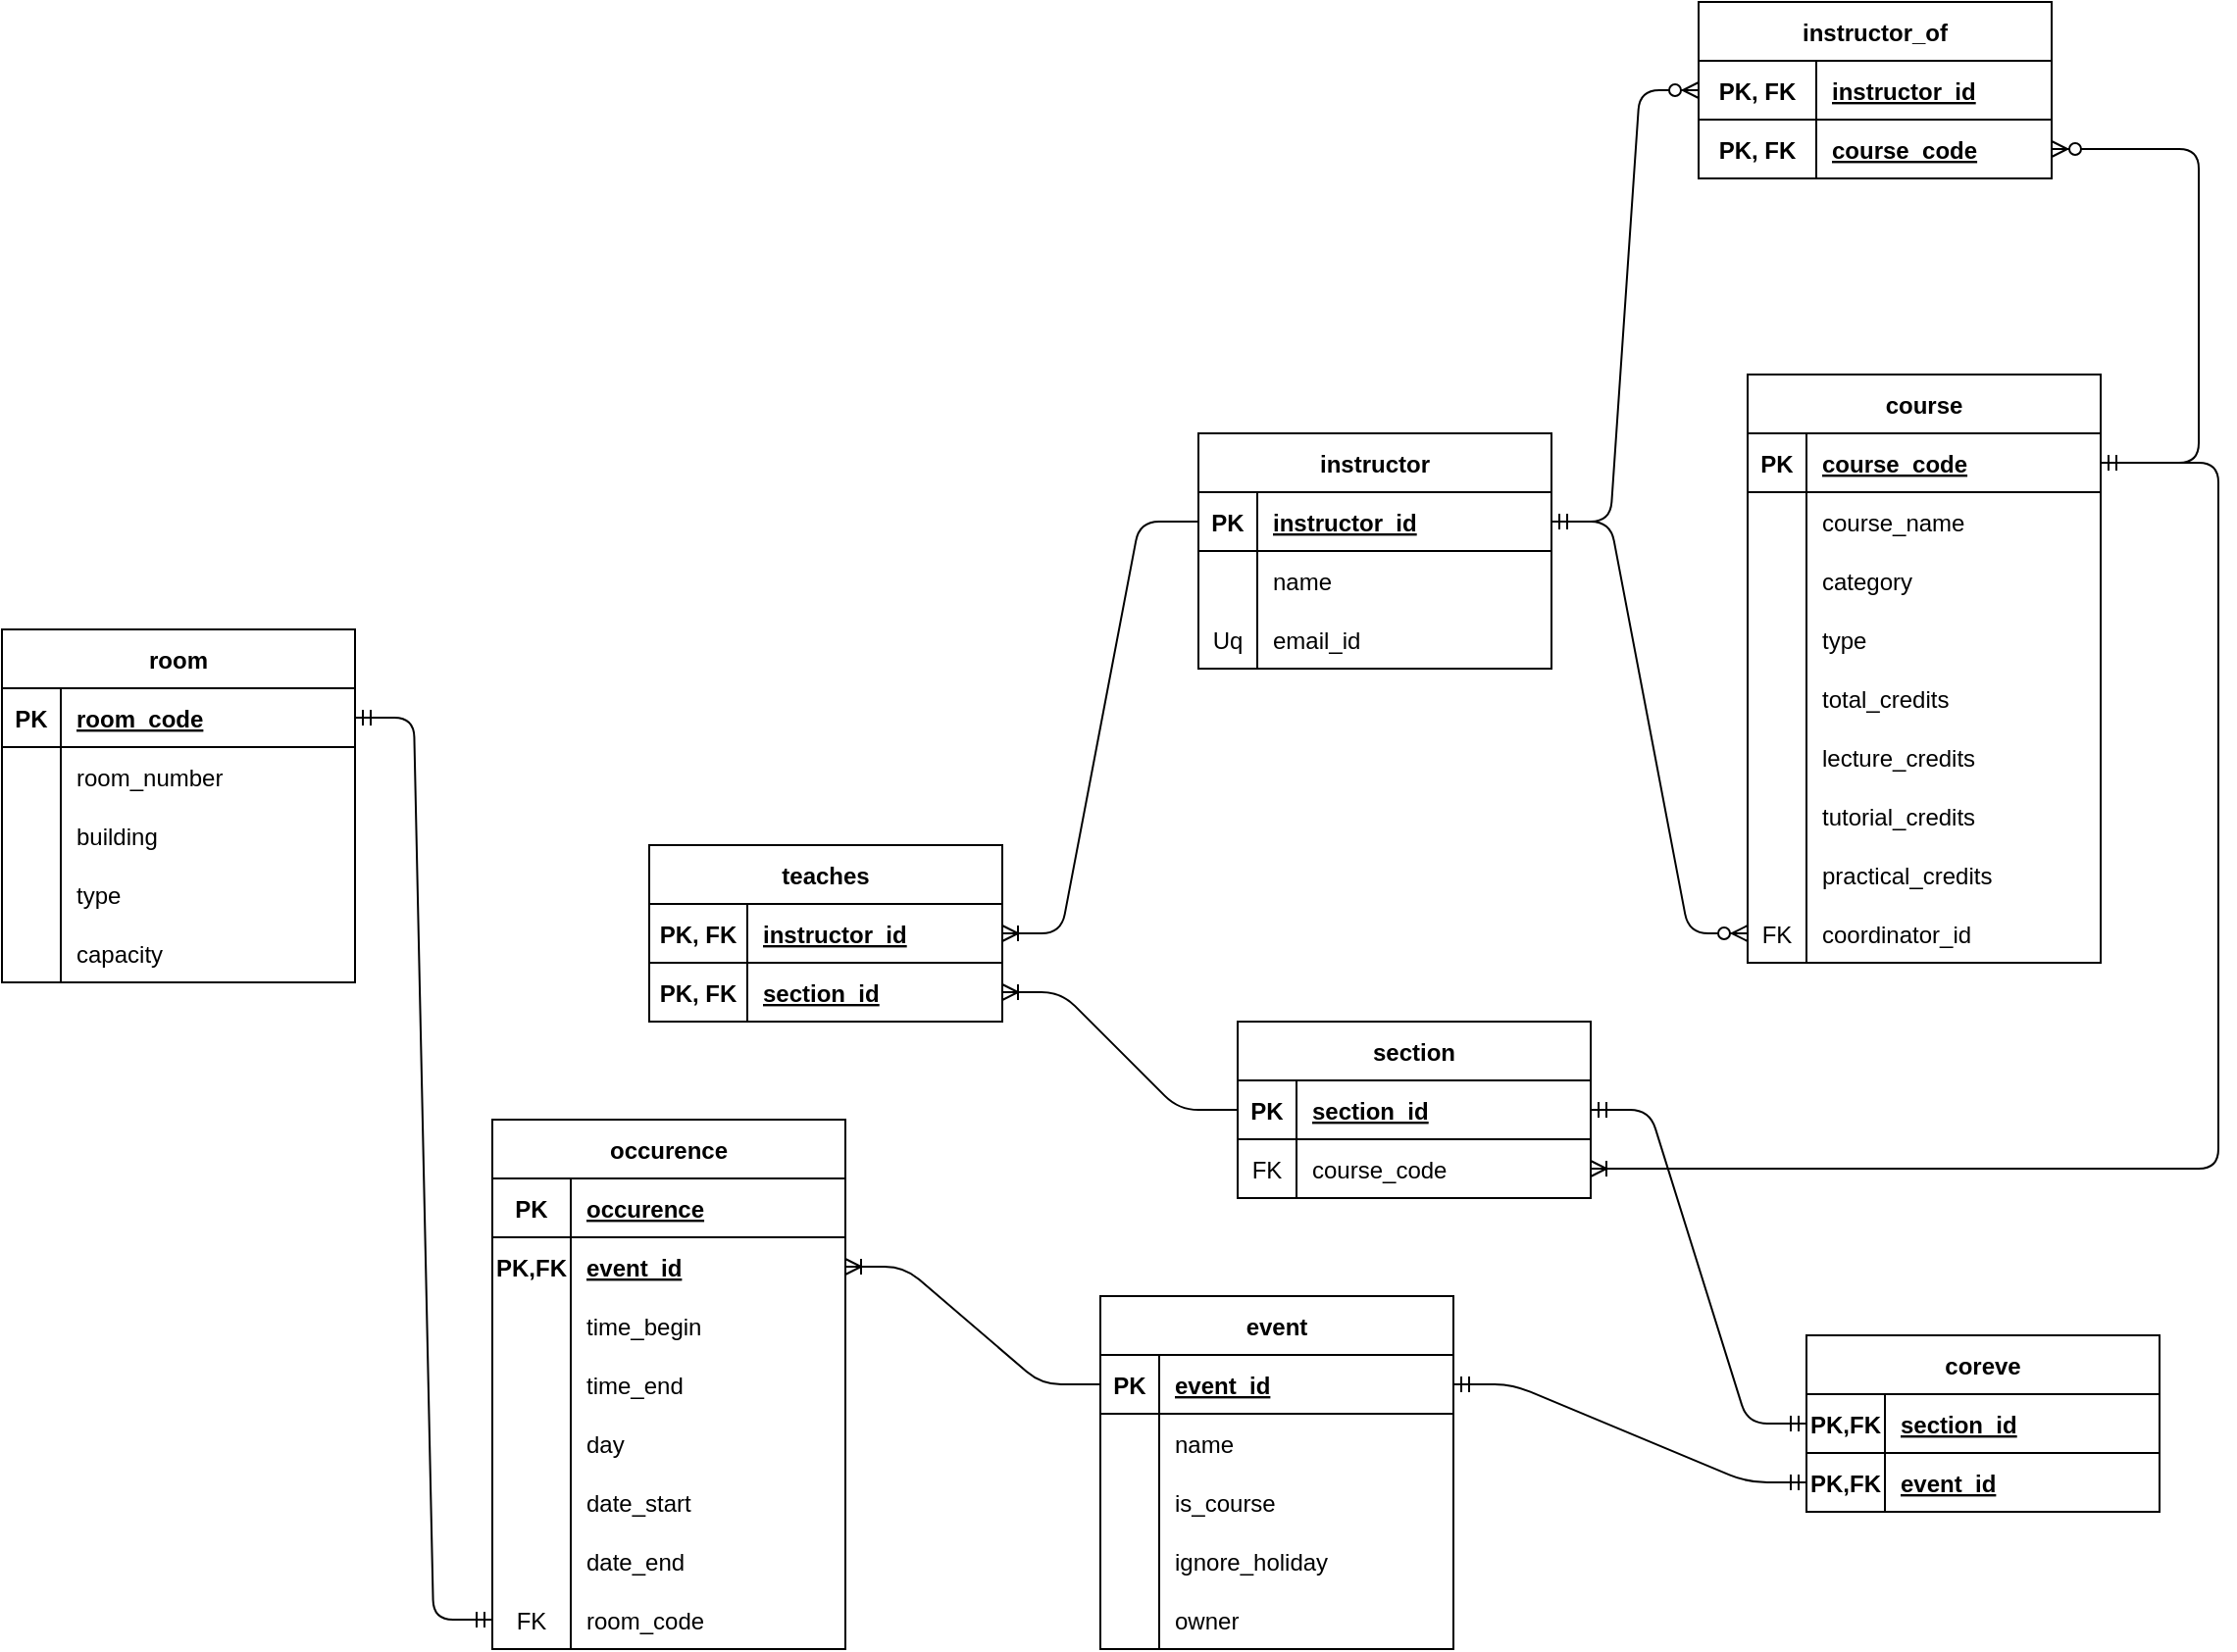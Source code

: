 <mxfile version="20.2.8" type="device"><diagram id="R2lEEEUBdFMjLlhIrx00" name="Page-1"><mxGraphModel dx="2333" dy="916" grid="1" gridSize="10" guides="1" tooltips="1" connect="1" arrows="1" fold="1" page="1" pageScale="1" pageWidth="850" pageHeight="1100" math="0" shadow="0" extFonts="Permanent Marker^https://fonts.googleapis.com/css?family=Permanent+Marker"><root><mxCell id="0"/><mxCell id="1" parent="0"/><mxCell id="2kXT-kww9R6bD1ugmdsY-1" value="instructor" style="shape=table;startSize=30;container=1;collapsible=1;childLayout=tableLayout;fixedRows=1;rowLines=0;fontStyle=1;align=center;resizeLast=1;" parent="1" vertex="1"><mxGeometry x="-10" y="320" width="180" height="120" as="geometry"><mxRectangle x="40" y="190" width="100" height="30" as="alternateBounds"/></mxGeometry></mxCell><mxCell id="2kXT-kww9R6bD1ugmdsY-2" value="" style="shape=tableRow;horizontal=0;startSize=0;swimlaneHead=0;swimlaneBody=0;fillColor=none;collapsible=0;dropTarget=0;points=[[0,0.5],[1,0.5]];portConstraint=eastwest;top=0;left=0;right=0;bottom=1;" parent="2kXT-kww9R6bD1ugmdsY-1" vertex="1"><mxGeometry y="30" width="180" height="30" as="geometry"/></mxCell><mxCell id="2kXT-kww9R6bD1ugmdsY-3" value="PK" style="shape=partialRectangle;connectable=0;fillColor=none;top=0;left=0;bottom=0;right=0;fontStyle=1;overflow=hidden;" parent="2kXT-kww9R6bD1ugmdsY-2" vertex="1"><mxGeometry width="30" height="30" as="geometry"><mxRectangle width="30" height="30" as="alternateBounds"/></mxGeometry></mxCell><mxCell id="2kXT-kww9R6bD1ugmdsY-4" value="instructor_id" style="shape=partialRectangle;connectable=0;fillColor=none;top=0;left=0;bottom=0;right=0;align=left;spacingLeft=6;fontStyle=5;overflow=hidden;" parent="2kXT-kww9R6bD1ugmdsY-2" vertex="1"><mxGeometry x="30" width="150" height="30" as="geometry"><mxRectangle width="150" height="30" as="alternateBounds"/></mxGeometry></mxCell><mxCell id="2kXT-kww9R6bD1ugmdsY-5" value="" style="shape=tableRow;horizontal=0;startSize=0;swimlaneHead=0;swimlaneBody=0;fillColor=none;collapsible=0;dropTarget=0;points=[[0,0.5],[1,0.5]];portConstraint=eastwest;top=0;left=0;right=0;bottom=0;" parent="2kXT-kww9R6bD1ugmdsY-1" vertex="1"><mxGeometry y="60" width="180" height="30" as="geometry"/></mxCell><mxCell id="2kXT-kww9R6bD1ugmdsY-6" value="" style="shape=partialRectangle;connectable=0;fillColor=none;top=0;left=0;bottom=0;right=0;editable=1;overflow=hidden;" parent="2kXT-kww9R6bD1ugmdsY-5" vertex="1"><mxGeometry width="30" height="30" as="geometry"><mxRectangle width="30" height="30" as="alternateBounds"/></mxGeometry></mxCell><mxCell id="2kXT-kww9R6bD1ugmdsY-7" value="name" style="shape=partialRectangle;connectable=0;fillColor=none;top=0;left=0;bottom=0;right=0;align=left;spacingLeft=6;overflow=hidden;" parent="2kXT-kww9R6bD1ugmdsY-5" vertex="1"><mxGeometry x="30" width="150" height="30" as="geometry"><mxRectangle width="150" height="30" as="alternateBounds"/></mxGeometry></mxCell><mxCell id="jFfILA4gGpIiPbLaMS4I-1" value="" style="shape=tableRow;horizontal=0;startSize=0;swimlaneHead=0;swimlaneBody=0;fillColor=none;collapsible=0;dropTarget=0;points=[[0,0.5],[1,0.5]];portConstraint=eastwest;top=0;left=0;right=0;bottom=0;" vertex="1" parent="2kXT-kww9R6bD1ugmdsY-1"><mxGeometry y="90" width="180" height="30" as="geometry"/></mxCell><mxCell id="jFfILA4gGpIiPbLaMS4I-2" value="Uq" style="shape=partialRectangle;connectable=0;fillColor=none;top=0;left=0;bottom=0;right=0;fontStyle=0;overflow=hidden;" vertex="1" parent="jFfILA4gGpIiPbLaMS4I-1"><mxGeometry width="30" height="30" as="geometry"><mxRectangle width="30" height="30" as="alternateBounds"/></mxGeometry></mxCell><mxCell id="jFfILA4gGpIiPbLaMS4I-3" value="email_id" style="shape=partialRectangle;connectable=0;fillColor=none;top=0;left=0;bottom=0;right=0;align=left;spacingLeft=6;fontStyle=0;overflow=hidden;" vertex="1" parent="jFfILA4gGpIiPbLaMS4I-1"><mxGeometry x="30" width="150" height="30" as="geometry"><mxRectangle width="150" height="30" as="alternateBounds"/></mxGeometry></mxCell><mxCell id="2kXT-kww9R6bD1ugmdsY-14" value="course" style="shape=table;startSize=30;container=1;collapsible=1;childLayout=tableLayout;fixedRows=1;rowLines=0;fontStyle=1;align=center;resizeLast=1;" parent="1" vertex="1"><mxGeometry x="270" y="290" width="180" height="300" as="geometry"/></mxCell><mxCell id="2kXT-kww9R6bD1ugmdsY-15" value="" style="shape=tableRow;horizontal=0;startSize=0;swimlaneHead=0;swimlaneBody=0;fillColor=none;collapsible=0;dropTarget=0;points=[[0,0.5],[1,0.5]];portConstraint=eastwest;top=0;left=0;right=0;bottom=1;" parent="2kXT-kww9R6bD1ugmdsY-14" vertex="1"><mxGeometry y="30" width="180" height="30" as="geometry"/></mxCell><mxCell id="2kXT-kww9R6bD1ugmdsY-16" value="PK" style="shape=partialRectangle;connectable=0;fillColor=none;top=0;left=0;bottom=0;right=0;fontStyle=1;overflow=hidden;" parent="2kXT-kww9R6bD1ugmdsY-15" vertex="1"><mxGeometry width="30" height="30" as="geometry"><mxRectangle width="30" height="30" as="alternateBounds"/></mxGeometry></mxCell><mxCell id="2kXT-kww9R6bD1ugmdsY-17" value="course_code" style="shape=partialRectangle;connectable=0;fillColor=none;top=0;left=0;bottom=0;right=0;align=left;spacingLeft=6;fontStyle=5;overflow=hidden;" parent="2kXT-kww9R6bD1ugmdsY-15" vertex="1"><mxGeometry x="30" width="150" height="30" as="geometry"><mxRectangle width="150" height="30" as="alternateBounds"/></mxGeometry></mxCell><mxCell id="2kXT-kww9R6bD1ugmdsY-18" value="" style="shape=tableRow;horizontal=0;startSize=0;swimlaneHead=0;swimlaneBody=0;fillColor=none;collapsible=0;dropTarget=0;points=[[0,0.5],[1,0.5]];portConstraint=eastwest;top=0;left=0;right=0;bottom=0;swimlaneLine=1;" parent="2kXT-kww9R6bD1ugmdsY-14" vertex="1"><mxGeometry y="60" width="180" height="30" as="geometry"/></mxCell><mxCell id="2kXT-kww9R6bD1ugmdsY-19" value="" style="shape=partialRectangle;connectable=0;fillColor=none;top=0;left=0;bottom=0;right=0;editable=1;overflow=hidden;" parent="2kXT-kww9R6bD1ugmdsY-18" vertex="1"><mxGeometry width="30" height="30" as="geometry"><mxRectangle width="30" height="30" as="alternateBounds"/></mxGeometry></mxCell><mxCell id="2kXT-kww9R6bD1ugmdsY-20" value="course_name" style="shape=partialRectangle;connectable=0;fillColor=none;top=0;left=0;bottom=0;right=0;align=left;spacingLeft=6;overflow=hidden;" parent="2kXT-kww9R6bD1ugmdsY-18" vertex="1"><mxGeometry x="30" width="150" height="30" as="geometry"><mxRectangle width="150" height="30" as="alternateBounds"/></mxGeometry></mxCell><mxCell id="2kXT-kww9R6bD1ugmdsY-21" value="" style="shape=tableRow;horizontal=0;startSize=0;swimlaneHead=0;swimlaneBody=0;fillColor=none;collapsible=0;dropTarget=0;points=[[0,0.5],[1,0.5]];portConstraint=eastwest;top=0;left=0;right=0;bottom=0;" parent="2kXT-kww9R6bD1ugmdsY-14" vertex="1"><mxGeometry y="90" width="180" height="30" as="geometry"/></mxCell><mxCell id="2kXT-kww9R6bD1ugmdsY-22" value="" style="shape=partialRectangle;connectable=0;fillColor=none;top=0;left=0;bottom=0;right=0;editable=1;overflow=hidden;" parent="2kXT-kww9R6bD1ugmdsY-21" vertex="1"><mxGeometry width="30" height="30" as="geometry"><mxRectangle width="30" height="30" as="alternateBounds"/></mxGeometry></mxCell><mxCell id="2kXT-kww9R6bD1ugmdsY-23" value="category" style="shape=partialRectangle;connectable=0;fillColor=none;top=0;left=0;bottom=0;right=0;align=left;spacingLeft=6;overflow=hidden;" parent="2kXT-kww9R6bD1ugmdsY-21" vertex="1"><mxGeometry x="30" width="150" height="30" as="geometry"><mxRectangle width="150" height="30" as="alternateBounds"/></mxGeometry></mxCell><mxCell id="2kXT-kww9R6bD1ugmdsY-24" value="" style="shape=tableRow;horizontal=0;startSize=0;swimlaneHead=0;swimlaneBody=0;fillColor=none;collapsible=0;dropTarget=0;points=[[0,0.5],[1,0.5]];portConstraint=eastwest;top=0;left=0;right=0;bottom=0;" parent="2kXT-kww9R6bD1ugmdsY-14" vertex="1"><mxGeometry y="120" width="180" height="30" as="geometry"/></mxCell><mxCell id="2kXT-kww9R6bD1ugmdsY-25" value="" style="shape=partialRectangle;connectable=0;fillColor=none;top=0;left=0;bottom=0;right=0;editable=1;overflow=hidden;" parent="2kXT-kww9R6bD1ugmdsY-24" vertex="1"><mxGeometry width="30" height="30" as="geometry"><mxRectangle width="30" height="30" as="alternateBounds"/></mxGeometry></mxCell><mxCell id="2kXT-kww9R6bD1ugmdsY-26" value="type" style="shape=partialRectangle;connectable=0;fillColor=none;top=0;left=0;bottom=0;right=0;align=left;spacingLeft=6;overflow=hidden;" parent="2kXT-kww9R6bD1ugmdsY-24" vertex="1"><mxGeometry x="30" width="150" height="30" as="geometry"><mxRectangle width="150" height="30" as="alternateBounds"/></mxGeometry></mxCell><mxCell id="2kXT-kww9R6bD1ugmdsY-28" value="" style="shape=tableRow;horizontal=0;startSize=0;swimlaneHead=0;swimlaneBody=0;fillColor=none;collapsible=0;dropTarget=0;points=[[0,0.5],[1,0.5]];portConstraint=eastwest;top=0;left=0;right=0;bottom=0;" parent="2kXT-kww9R6bD1ugmdsY-14" vertex="1"><mxGeometry y="150" width="180" height="30" as="geometry"/></mxCell><mxCell id="2kXT-kww9R6bD1ugmdsY-29" value="" style="shape=partialRectangle;connectable=0;fillColor=none;top=0;left=0;bottom=0;right=0;editable=1;overflow=hidden;" parent="2kXT-kww9R6bD1ugmdsY-28" vertex="1"><mxGeometry width="30" height="30" as="geometry"><mxRectangle width="30" height="30" as="alternateBounds"/></mxGeometry></mxCell><mxCell id="2kXT-kww9R6bD1ugmdsY-30" value="total_credits" style="shape=partialRectangle;connectable=0;fillColor=none;top=0;left=0;bottom=0;right=0;align=left;spacingLeft=6;overflow=hidden;" parent="2kXT-kww9R6bD1ugmdsY-28" vertex="1"><mxGeometry x="30" width="150" height="30" as="geometry"><mxRectangle width="150" height="30" as="alternateBounds"/></mxGeometry></mxCell><mxCell id="2kXT-kww9R6bD1ugmdsY-36" value="" style="shape=tableRow;horizontal=0;startSize=0;swimlaneHead=0;swimlaneBody=0;fillColor=none;collapsible=0;dropTarget=0;points=[[0,0.5],[1,0.5]];portConstraint=eastwest;top=0;left=0;right=0;bottom=0;" parent="2kXT-kww9R6bD1ugmdsY-14" vertex="1"><mxGeometry y="180" width="180" height="30" as="geometry"/></mxCell><mxCell id="2kXT-kww9R6bD1ugmdsY-37" value="" style="shape=partialRectangle;connectable=0;fillColor=none;top=0;left=0;bottom=0;right=0;editable=1;overflow=hidden;" parent="2kXT-kww9R6bD1ugmdsY-36" vertex="1"><mxGeometry width="30" height="30" as="geometry"><mxRectangle width="30" height="30" as="alternateBounds"/></mxGeometry></mxCell><mxCell id="2kXT-kww9R6bD1ugmdsY-38" value="lecture_credits" style="shape=partialRectangle;connectable=0;fillColor=none;top=0;left=0;bottom=0;right=0;align=left;spacingLeft=6;overflow=hidden;" parent="2kXT-kww9R6bD1ugmdsY-36" vertex="1"><mxGeometry x="30" width="150" height="30" as="geometry"><mxRectangle width="150" height="30" as="alternateBounds"/></mxGeometry></mxCell><mxCell id="2kXT-kww9R6bD1ugmdsY-32" value="" style="shape=tableRow;horizontal=0;startSize=0;swimlaneHead=0;swimlaneBody=0;fillColor=none;collapsible=0;dropTarget=0;points=[[0,0.5],[1,0.5]];portConstraint=eastwest;top=0;left=0;right=0;bottom=0;" parent="2kXT-kww9R6bD1ugmdsY-14" vertex="1"><mxGeometry y="210" width="180" height="30" as="geometry"/></mxCell><mxCell id="2kXT-kww9R6bD1ugmdsY-33" value="" style="shape=partialRectangle;connectable=0;fillColor=none;top=0;left=0;bottom=0;right=0;editable=1;overflow=hidden;" parent="2kXT-kww9R6bD1ugmdsY-32" vertex="1"><mxGeometry width="30" height="30" as="geometry"><mxRectangle width="30" height="30" as="alternateBounds"/></mxGeometry></mxCell><mxCell id="2kXT-kww9R6bD1ugmdsY-34" value="tutorial_credits" style="shape=partialRectangle;connectable=0;fillColor=none;top=0;left=0;bottom=0;right=0;align=left;spacingLeft=6;overflow=hidden;" parent="2kXT-kww9R6bD1ugmdsY-32" vertex="1"><mxGeometry x="30" width="150" height="30" as="geometry"><mxRectangle width="150" height="30" as="alternateBounds"/></mxGeometry></mxCell><mxCell id="2kXT-kww9R6bD1ugmdsY-40" value="" style="shape=tableRow;horizontal=0;startSize=0;swimlaneHead=0;swimlaneBody=0;fillColor=none;collapsible=0;dropTarget=0;points=[[0,0.5],[1,0.5]];portConstraint=eastwest;top=0;left=0;right=0;bottom=0;" parent="2kXT-kww9R6bD1ugmdsY-14" vertex="1"><mxGeometry y="240" width="180" height="30" as="geometry"/></mxCell><mxCell id="2kXT-kww9R6bD1ugmdsY-41" value="" style="shape=partialRectangle;connectable=0;fillColor=none;top=0;left=0;bottom=0;right=0;editable=1;overflow=hidden;" parent="2kXT-kww9R6bD1ugmdsY-40" vertex="1"><mxGeometry width="30" height="30" as="geometry"><mxRectangle width="30" height="30" as="alternateBounds"/></mxGeometry></mxCell><mxCell id="2kXT-kww9R6bD1ugmdsY-42" value="practical_credits" style="shape=partialRectangle;connectable=0;fillColor=none;top=0;left=0;bottom=0;right=0;align=left;spacingLeft=6;overflow=hidden;" parent="2kXT-kww9R6bD1ugmdsY-40" vertex="1"><mxGeometry x="30" width="150" height="30" as="geometry"><mxRectangle width="150" height="30" as="alternateBounds"/></mxGeometry></mxCell><mxCell id="2kXT-kww9R6bD1ugmdsY-48" value="" style="shape=tableRow;horizontal=0;startSize=0;swimlaneHead=0;swimlaneBody=0;fillColor=none;collapsible=0;dropTarget=0;points=[[0,0.5],[1,0.5]];portConstraint=eastwest;top=0;left=0;right=0;bottom=0;" parent="2kXT-kww9R6bD1ugmdsY-14" vertex="1"><mxGeometry y="270" width="180" height="30" as="geometry"/></mxCell><mxCell id="2kXT-kww9R6bD1ugmdsY-49" value="FK" style="shape=partialRectangle;connectable=0;fillColor=none;top=0;left=0;bottom=0;right=0;fontStyle=0;overflow=hidden;" parent="2kXT-kww9R6bD1ugmdsY-48" vertex="1"><mxGeometry width="30" height="30" as="geometry"><mxRectangle width="30" height="30" as="alternateBounds"/></mxGeometry></mxCell><mxCell id="2kXT-kww9R6bD1ugmdsY-50" value="coordinator_id" style="shape=partialRectangle;connectable=0;fillColor=none;top=0;left=0;bottom=0;right=0;align=left;spacingLeft=6;fontStyle=0;overflow=hidden;" parent="2kXT-kww9R6bD1ugmdsY-48" vertex="1"><mxGeometry x="30" width="150" height="30" as="geometry"><mxRectangle width="150" height="30" as="alternateBounds"/></mxGeometry></mxCell><mxCell id="2kXT-kww9R6bD1ugmdsY-51" value="" style="edgeStyle=entityRelationEdgeStyle;fontSize=12;html=1;endArrow=ERzeroToMany;startArrow=ERmandOne;rounded=1;entryX=0;entryY=0.5;entryDx=0;entryDy=0;exitX=1;exitY=0.5;exitDx=0;exitDy=0;" parent="1" source="2kXT-kww9R6bD1ugmdsY-2" target="2kXT-kww9R6bD1ugmdsY-48" edge="1"><mxGeometry width="100" height="100" relative="1" as="geometry"><mxPoint x="10" y="550" as="sourcePoint"/><mxPoint x="220" y="510" as="targetPoint"/></mxGeometry></mxCell><mxCell id="2kXT-kww9R6bD1ugmdsY-52" value="instructor_of" style="shape=table;startSize=30;container=1;collapsible=1;childLayout=tableLayout;fixedRows=1;rowLines=0;fontStyle=1;align=center;resizeLast=1;" parent="1" vertex="1"><mxGeometry x="245" y="100" width="180" height="90" as="geometry"/></mxCell><mxCell id="2kXT-kww9R6bD1ugmdsY-53" value="" style="shape=tableRow;horizontal=0;startSize=0;swimlaneHead=0;swimlaneBody=0;fillColor=none;collapsible=0;dropTarget=0;points=[[0,0.5],[1,0.5]];portConstraint=eastwest;top=0;left=0;right=0;bottom=1;" parent="2kXT-kww9R6bD1ugmdsY-52" vertex="1"><mxGeometry y="30" width="180" height="30" as="geometry"/></mxCell><mxCell id="2kXT-kww9R6bD1ugmdsY-54" value="PK, FK" style="shape=partialRectangle;connectable=0;fillColor=none;top=0;left=0;bottom=0;right=0;fontStyle=1;overflow=hidden;" parent="2kXT-kww9R6bD1ugmdsY-53" vertex="1"><mxGeometry width="60" height="30" as="geometry"><mxRectangle width="60" height="30" as="alternateBounds"/></mxGeometry></mxCell><mxCell id="2kXT-kww9R6bD1ugmdsY-55" value="instructor_id" style="shape=partialRectangle;connectable=0;fillColor=none;top=0;left=0;bottom=0;right=0;align=left;spacingLeft=6;fontStyle=5;overflow=hidden;" parent="2kXT-kww9R6bD1ugmdsY-53" vertex="1"><mxGeometry x="60" width="120" height="30" as="geometry"><mxRectangle width="120" height="30" as="alternateBounds"/></mxGeometry></mxCell><mxCell id="2kXT-kww9R6bD1ugmdsY-66" value="" style="shape=tableRow;horizontal=0;startSize=0;swimlaneHead=0;swimlaneBody=0;fillColor=none;collapsible=0;dropTarget=0;points=[[0,0.5],[1,0.5]];portConstraint=eastwest;top=0;left=0;right=0;bottom=1;" parent="2kXT-kww9R6bD1ugmdsY-52" vertex="1"><mxGeometry y="60" width="180" height="30" as="geometry"/></mxCell><mxCell id="2kXT-kww9R6bD1ugmdsY-67" value="PK, FK" style="shape=partialRectangle;connectable=0;fillColor=none;top=0;left=0;bottom=0;right=0;fontStyle=1;overflow=hidden;" parent="2kXT-kww9R6bD1ugmdsY-66" vertex="1"><mxGeometry width="60" height="30" as="geometry"><mxRectangle width="60" height="30" as="alternateBounds"/></mxGeometry></mxCell><mxCell id="2kXT-kww9R6bD1ugmdsY-68" value="course_code" style="shape=partialRectangle;connectable=0;fillColor=none;top=0;left=0;bottom=0;right=0;align=left;spacingLeft=6;fontStyle=5;overflow=hidden;" parent="2kXT-kww9R6bD1ugmdsY-66" vertex="1"><mxGeometry x="60" width="120" height="30" as="geometry"><mxRectangle width="120" height="30" as="alternateBounds"/></mxGeometry></mxCell><mxCell id="2kXT-kww9R6bD1ugmdsY-69" value="" style="edgeStyle=entityRelationEdgeStyle;fontSize=12;html=1;endArrow=ERzeroToMany;startArrow=ERmandOne;rounded=1;entryX=0;entryY=0.5;entryDx=0;entryDy=0;exitX=1;exitY=0.5;exitDx=0;exitDy=0;" parent="1" source="2kXT-kww9R6bD1ugmdsY-2" target="2kXT-kww9R6bD1ugmdsY-53" edge="1"><mxGeometry width="100" height="100" relative="1" as="geometry"><mxPoint x="370" y="470" as="sourcePoint"/><mxPoint x="470" y="370" as="targetPoint"/></mxGeometry></mxCell><mxCell id="2kXT-kww9R6bD1ugmdsY-70" value="" style="fontSize=12;html=1;endArrow=ERzeroToMany;startArrow=ERmandOne;rounded=1;entryX=1;entryY=0.5;entryDx=0;entryDy=0;edgeStyle=orthogonalEdgeStyle;exitX=1;exitY=0.5;exitDx=0;exitDy=0;" parent="1" source="2kXT-kww9R6bD1ugmdsY-15" target="2kXT-kww9R6bD1ugmdsY-66" edge="1"><mxGeometry width="100" height="100" relative="1" as="geometry"><mxPoint x="550" y="350" as="sourcePoint"/><mxPoint x="470" y="350" as="targetPoint"/><Array as="points"><mxPoint x="500" y="335"/><mxPoint x="500" y="175"/></Array></mxGeometry></mxCell><mxCell id="2kXT-kww9R6bD1ugmdsY-71" value="section" style="shape=table;startSize=30;container=1;collapsible=1;childLayout=tableLayout;fixedRows=1;rowLines=0;fontStyle=1;align=center;resizeLast=1;" parent="1" vertex="1"><mxGeometry x="10" y="620" width="180" height="90" as="geometry"/></mxCell><mxCell id="2kXT-kww9R6bD1ugmdsY-72" value="" style="shape=tableRow;horizontal=0;startSize=0;swimlaneHead=0;swimlaneBody=0;fillColor=none;collapsible=0;dropTarget=0;points=[[0,0.5],[1,0.5]];portConstraint=eastwest;top=0;left=0;right=0;bottom=1;" parent="2kXT-kww9R6bD1ugmdsY-71" vertex="1"><mxGeometry y="30" width="180" height="30" as="geometry"/></mxCell><mxCell id="2kXT-kww9R6bD1ugmdsY-73" value="PK" style="shape=partialRectangle;connectable=0;fillColor=none;top=0;left=0;bottom=0;right=0;fontStyle=1;overflow=hidden;" parent="2kXT-kww9R6bD1ugmdsY-72" vertex="1"><mxGeometry width="30" height="30" as="geometry"><mxRectangle width="30" height="30" as="alternateBounds"/></mxGeometry></mxCell><mxCell id="2kXT-kww9R6bD1ugmdsY-74" value="section_id" style="shape=partialRectangle;connectable=0;fillColor=none;top=0;left=0;bottom=0;right=0;align=left;spacingLeft=6;fontStyle=5;overflow=hidden;" parent="2kXT-kww9R6bD1ugmdsY-72" vertex="1"><mxGeometry x="30" width="150" height="30" as="geometry"><mxRectangle width="150" height="30" as="alternateBounds"/></mxGeometry></mxCell><mxCell id="jFfILA4gGpIiPbLaMS4I-7" value="" style="shape=tableRow;horizontal=0;startSize=0;swimlaneHead=0;swimlaneBody=0;fillColor=none;collapsible=0;dropTarget=0;points=[[0,0.5],[1,0.5]];portConstraint=eastwest;top=0;left=0;right=0;bottom=0;" vertex="1" parent="2kXT-kww9R6bD1ugmdsY-71"><mxGeometry y="60" width="180" height="30" as="geometry"/></mxCell><mxCell id="jFfILA4gGpIiPbLaMS4I-8" value="FK" style="shape=partialRectangle;connectable=0;fillColor=none;top=0;left=0;bottom=0;right=0;fontStyle=0;overflow=hidden;" vertex="1" parent="jFfILA4gGpIiPbLaMS4I-7"><mxGeometry width="30" height="30" as="geometry"><mxRectangle width="30" height="30" as="alternateBounds"/></mxGeometry></mxCell><mxCell id="jFfILA4gGpIiPbLaMS4I-9" value="course_code" style="shape=partialRectangle;connectable=0;fillColor=none;top=0;left=0;bottom=0;right=0;align=left;spacingLeft=6;fontStyle=0;overflow=hidden;" vertex="1" parent="jFfILA4gGpIiPbLaMS4I-7"><mxGeometry x="30" width="150" height="30" as="geometry"><mxRectangle width="150" height="30" as="alternateBounds"/></mxGeometry></mxCell><mxCell id="jFfILA4gGpIiPbLaMS4I-10" value="" style="edgeStyle=orthogonalEdgeStyle;fontSize=12;html=1;endArrow=ERoneToMany;rounded=1;exitX=1;exitY=0.5;exitDx=0;exitDy=0;entryX=1;entryY=0.5;entryDx=0;entryDy=0;" edge="1" parent="1" source="2kXT-kww9R6bD1ugmdsY-15" target="jFfILA4gGpIiPbLaMS4I-7"><mxGeometry width="100" height="100" relative="1" as="geometry"><mxPoint x="430" y="610" as="sourcePoint"/><mxPoint x="290" y="670" as="targetPoint"/><Array as="points"><mxPoint x="510" y="335"/><mxPoint x="510" y="695"/></Array></mxGeometry></mxCell><mxCell id="jFfILA4gGpIiPbLaMS4I-11" value="teaches" style="shape=table;startSize=30;container=1;collapsible=1;childLayout=tableLayout;fixedRows=1;rowLines=0;fontStyle=1;align=center;resizeLast=1;" vertex="1" parent="1"><mxGeometry x="-290" y="530" width="180" height="90" as="geometry"/></mxCell><mxCell id="jFfILA4gGpIiPbLaMS4I-12" value="" style="shape=tableRow;horizontal=0;startSize=0;swimlaneHead=0;swimlaneBody=0;fillColor=none;collapsible=0;dropTarget=0;points=[[0,0.5],[1,0.5]];portConstraint=eastwest;top=0;left=0;right=0;bottom=1;" vertex="1" parent="jFfILA4gGpIiPbLaMS4I-11"><mxGeometry y="30" width="180" height="30" as="geometry"/></mxCell><mxCell id="jFfILA4gGpIiPbLaMS4I-13" value="PK, FK" style="shape=partialRectangle;connectable=0;fillColor=none;top=0;left=0;bottom=0;right=0;fontStyle=1;overflow=hidden;" vertex="1" parent="jFfILA4gGpIiPbLaMS4I-12"><mxGeometry width="50" height="30" as="geometry"><mxRectangle width="50" height="30" as="alternateBounds"/></mxGeometry></mxCell><mxCell id="jFfILA4gGpIiPbLaMS4I-14" value="instructor_id" style="shape=partialRectangle;connectable=0;fillColor=none;top=0;left=0;bottom=0;right=0;align=left;spacingLeft=6;fontStyle=5;overflow=hidden;" vertex="1" parent="jFfILA4gGpIiPbLaMS4I-12"><mxGeometry x="50" width="130" height="30" as="geometry"><mxRectangle width="130" height="30" as="alternateBounds"/></mxGeometry></mxCell><mxCell id="jFfILA4gGpIiPbLaMS4I-24" value="" style="shape=tableRow;horizontal=0;startSize=0;swimlaneHead=0;swimlaneBody=0;fillColor=none;collapsible=0;dropTarget=0;points=[[0,0.5],[1,0.5]];portConstraint=eastwest;top=0;left=0;right=0;bottom=0;" vertex="1" parent="jFfILA4gGpIiPbLaMS4I-11"><mxGeometry y="60" width="180" height="30" as="geometry"/></mxCell><mxCell id="jFfILA4gGpIiPbLaMS4I-25" value="PK, FK" style="shape=partialRectangle;connectable=0;fillColor=none;top=0;left=0;bottom=0;right=0;fontStyle=1;overflow=hidden;" vertex="1" parent="jFfILA4gGpIiPbLaMS4I-24"><mxGeometry width="50" height="30" as="geometry"><mxRectangle width="50" height="30" as="alternateBounds"/></mxGeometry></mxCell><mxCell id="jFfILA4gGpIiPbLaMS4I-26" value="section_id" style="shape=partialRectangle;connectable=0;fillColor=none;top=0;left=0;bottom=0;right=0;align=left;spacingLeft=6;fontStyle=5;overflow=hidden;" vertex="1" parent="jFfILA4gGpIiPbLaMS4I-24"><mxGeometry x="50" width="130" height="30" as="geometry"><mxRectangle width="130" height="30" as="alternateBounds"/></mxGeometry></mxCell><mxCell id="jFfILA4gGpIiPbLaMS4I-28" value="" style="edgeStyle=entityRelationEdgeStyle;fontSize=12;html=1;endArrow=ERoneToMany;rounded=1;exitX=0;exitY=0.5;exitDx=0;exitDy=0;entryX=1;entryY=0.5;entryDx=0;entryDy=0;" edge="1" parent="1" source="2kXT-kww9R6bD1ugmdsY-72" target="jFfILA4gGpIiPbLaMS4I-24"><mxGeometry width="100" height="100" relative="1" as="geometry"><mxPoint x="130" y="580" as="sourcePoint"/><mxPoint x="230" y="480" as="targetPoint"/></mxGeometry></mxCell><mxCell id="jFfILA4gGpIiPbLaMS4I-29" value="" style="edgeStyle=entityRelationEdgeStyle;fontSize=12;html=1;endArrow=ERoneToMany;rounded=1;entryX=1;entryY=0.5;entryDx=0;entryDy=0;exitX=0;exitY=0.5;exitDx=0;exitDy=0;" edge="1" parent="1" source="2kXT-kww9R6bD1ugmdsY-2" target="jFfILA4gGpIiPbLaMS4I-12"><mxGeometry width="100" height="100" relative="1" as="geometry"><mxPoint x="130" y="580" as="sourcePoint"/><mxPoint x="230" y="480" as="targetPoint"/></mxGeometry></mxCell><mxCell id="jFfILA4gGpIiPbLaMS4I-30" value="room" style="shape=table;startSize=30;container=1;collapsible=1;childLayout=tableLayout;fixedRows=1;rowLines=0;fontStyle=1;align=center;resizeLast=1;" vertex="1" parent="1"><mxGeometry x="-620" y="420" width="180" height="180" as="geometry"/></mxCell><mxCell id="jFfILA4gGpIiPbLaMS4I-31" value="" style="shape=tableRow;horizontal=0;startSize=0;swimlaneHead=0;swimlaneBody=0;fillColor=none;collapsible=0;dropTarget=0;points=[[0,0.5],[1,0.5]];portConstraint=eastwest;top=0;left=0;right=0;bottom=1;" vertex="1" parent="jFfILA4gGpIiPbLaMS4I-30"><mxGeometry y="30" width="180" height="30" as="geometry"/></mxCell><mxCell id="jFfILA4gGpIiPbLaMS4I-32" value="PK" style="shape=partialRectangle;connectable=0;fillColor=none;top=0;left=0;bottom=0;right=0;fontStyle=1;overflow=hidden;" vertex="1" parent="jFfILA4gGpIiPbLaMS4I-31"><mxGeometry width="30" height="30" as="geometry"><mxRectangle width="30" height="30" as="alternateBounds"/></mxGeometry></mxCell><mxCell id="jFfILA4gGpIiPbLaMS4I-33" value="room_code" style="shape=partialRectangle;connectable=0;fillColor=none;top=0;left=0;bottom=0;right=0;align=left;spacingLeft=6;fontStyle=5;overflow=hidden;" vertex="1" parent="jFfILA4gGpIiPbLaMS4I-31"><mxGeometry x="30" width="150" height="30" as="geometry"><mxRectangle width="150" height="30" as="alternateBounds"/></mxGeometry></mxCell><mxCell id="jFfILA4gGpIiPbLaMS4I-43" value="" style="shape=tableRow;horizontal=0;startSize=0;swimlaneHead=0;swimlaneBody=0;fillColor=none;collapsible=0;dropTarget=0;points=[[0,0.5],[1,0.5]];portConstraint=eastwest;top=0;left=0;right=0;bottom=0;" vertex="1" parent="jFfILA4gGpIiPbLaMS4I-30"><mxGeometry y="60" width="180" height="30" as="geometry"/></mxCell><mxCell id="jFfILA4gGpIiPbLaMS4I-44" value="" style="shape=partialRectangle;connectable=0;fillColor=none;top=0;left=0;bottom=0;right=0;editable=1;overflow=hidden;" vertex="1" parent="jFfILA4gGpIiPbLaMS4I-43"><mxGeometry width="30" height="30" as="geometry"><mxRectangle width="30" height="30" as="alternateBounds"/></mxGeometry></mxCell><mxCell id="jFfILA4gGpIiPbLaMS4I-45" value="room_number" style="shape=partialRectangle;connectable=0;fillColor=none;top=0;left=0;bottom=0;right=0;align=left;spacingLeft=6;overflow=hidden;" vertex="1" parent="jFfILA4gGpIiPbLaMS4I-43"><mxGeometry x="30" width="150" height="30" as="geometry"><mxRectangle width="150" height="30" as="alternateBounds"/></mxGeometry></mxCell><mxCell id="jFfILA4gGpIiPbLaMS4I-46" value="" style="shape=tableRow;horizontal=0;startSize=0;swimlaneHead=0;swimlaneBody=0;fillColor=none;collapsible=0;dropTarget=0;points=[[0,0.5],[1,0.5]];portConstraint=eastwest;top=0;left=0;right=0;bottom=0;" vertex="1" parent="jFfILA4gGpIiPbLaMS4I-30"><mxGeometry y="90" width="180" height="30" as="geometry"/></mxCell><mxCell id="jFfILA4gGpIiPbLaMS4I-47" value="" style="shape=partialRectangle;connectable=0;fillColor=none;top=0;left=0;bottom=0;right=0;editable=1;overflow=hidden;" vertex="1" parent="jFfILA4gGpIiPbLaMS4I-46"><mxGeometry width="30" height="30" as="geometry"><mxRectangle width="30" height="30" as="alternateBounds"/></mxGeometry></mxCell><mxCell id="jFfILA4gGpIiPbLaMS4I-48" value="building" style="shape=partialRectangle;connectable=0;fillColor=none;top=0;left=0;bottom=0;right=0;align=left;spacingLeft=6;overflow=hidden;" vertex="1" parent="jFfILA4gGpIiPbLaMS4I-46"><mxGeometry x="30" width="150" height="30" as="geometry"><mxRectangle width="150" height="30" as="alternateBounds"/></mxGeometry></mxCell><mxCell id="jFfILA4gGpIiPbLaMS4I-49" value="" style="shape=tableRow;horizontal=0;startSize=0;swimlaneHead=0;swimlaneBody=0;fillColor=none;collapsible=0;dropTarget=0;points=[[0,0.5],[1,0.5]];portConstraint=eastwest;top=0;left=0;right=0;bottom=0;" vertex="1" parent="jFfILA4gGpIiPbLaMS4I-30"><mxGeometry y="120" width="180" height="30" as="geometry"/></mxCell><mxCell id="jFfILA4gGpIiPbLaMS4I-50" value="" style="shape=partialRectangle;connectable=0;fillColor=none;top=0;left=0;bottom=0;right=0;editable=1;overflow=hidden;" vertex="1" parent="jFfILA4gGpIiPbLaMS4I-49"><mxGeometry width="30" height="30" as="geometry"><mxRectangle width="30" height="30" as="alternateBounds"/></mxGeometry></mxCell><mxCell id="jFfILA4gGpIiPbLaMS4I-51" value="type" style="shape=partialRectangle;connectable=0;fillColor=none;top=0;left=0;bottom=0;right=0;align=left;spacingLeft=6;overflow=hidden;" vertex="1" parent="jFfILA4gGpIiPbLaMS4I-49"><mxGeometry x="30" width="150" height="30" as="geometry"><mxRectangle width="150" height="30" as="alternateBounds"/></mxGeometry></mxCell><mxCell id="jFfILA4gGpIiPbLaMS4I-52" value="" style="shape=tableRow;horizontal=0;startSize=0;swimlaneHead=0;swimlaneBody=0;fillColor=none;collapsible=0;dropTarget=0;points=[[0,0.5],[1,0.5]];portConstraint=eastwest;top=0;left=0;right=0;bottom=0;" vertex="1" parent="jFfILA4gGpIiPbLaMS4I-30"><mxGeometry y="150" width="180" height="30" as="geometry"/></mxCell><mxCell id="jFfILA4gGpIiPbLaMS4I-53" value="" style="shape=partialRectangle;connectable=0;fillColor=none;top=0;left=0;bottom=0;right=0;editable=1;overflow=hidden;" vertex="1" parent="jFfILA4gGpIiPbLaMS4I-52"><mxGeometry width="30" height="30" as="geometry"><mxRectangle width="30" height="30" as="alternateBounds"/></mxGeometry></mxCell><mxCell id="jFfILA4gGpIiPbLaMS4I-54" value="capacity" style="shape=partialRectangle;connectable=0;fillColor=none;top=0;left=0;bottom=0;right=0;align=left;spacingLeft=6;overflow=hidden;" vertex="1" parent="jFfILA4gGpIiPbLaMS4I-52"><mxGeometry x="30" width="150" height="30" as="geometry"><mxRectangle width="150" height="30" as="alternateBounds"/></mxGeometry></mxCell><mxCell id="jFfILA4gGpIiPbLaMS4I-55" value="event" style="shape=table;startSize=30;container=1;collapsible=1;childLayout=tableLayout;fixedRows=1;rowLines=0;fontStyle=1;align=center;resizeLast=1;" vertex="1" parent="1"><mxGeometry x="-60" y="760" width="180" height="180" as="geometry"/></mxCell><mxCell id="jFfILA4gGpIiPbLaMS4I-56" value="" style="shape=tableRow;horizontal=0;startSize=0;swimlaneHead=0;swimlaneBody=0;fillColor=none;collapsible=0;dropTarget=0;points=[[0,0.5],[1,0.5]];portConstraint=eastwest;top=0;left=0;right=0;bottom=1;" vertex="1" parent="jFfILA4gGpIiPbLaMS4I-55"><mxGeometry y="30" width="180" height="30" as="geometry"/></mxCell><mxCell id="jFfILA4gGpIiPbLaMS4I-57" value="PK" style="shape=partialRectangle;connectable=0;fillColor=none;top=0;left=0;bottom=0;right=0;fontStyle=1;overflow=hidden;" vertex="1" parent="jFfILA4gGpIiPbLaMS4I-56"><mxGeometry width="30" height="30" as="geometry"><mxRectangle width="30" height="30" as="alternateBounds"/></mxGeometry></mxCell><mxCell id="jFfILA4gGpIiPbLaMS4I-58" value="event_id" style="shape=partialRectangle;connectable=0;fillColor=none;top=0;left=0;bottom=0;right=0;align=left;spacingLeft=6;fontStyle=5;overflow=hidden;" vertex="1" parent="jFfILA4gGpIiPbLaMS4I-56"><mxGeometry x="30" width="150" height="30" as="geometry"><mxRectangle width="150" height="30" as="alternateBounds"/></mxGeometry></mxCell><mxCell id="jFfILA4gGpIiPbLaMS4I-59" value="" style="shape=tableRow;horizontal=0;startSize=0;swimlaneHead=0;swimlaneBody=0;fillColor=none;collapsible=0;dropTarget=0;points=[[0,0.5],[1,0.5]];portConstraint=eastwest;top=0;left=0;right=0;bottom=0;" vertex="1" parent="jFfILA4gGpIiPbLaMS4I-55"><mxGeometry y="60" width="180" height="30" as="geometry"/></mxCell><mxCell id="jFfILA4gGpIiPbLaMS4I-60" value="" style="shape=partialRectangle;connectable=0;fillColor=none;top=0;left=0;bottom=0;right=0;editable=1;overflow=hidden;" vertex="1" parent="jFfILA4gGpIiPbLaMS4I-59"><mxGeometry width="30" height="30" as="geometry"><mxRectangle width="30" height="30" as="alternateBounds"/></mxGeometry></mxCell><mxCell id="jFfILA4gGpIiPbLaMS4I-61" value="name" style="shape=partialRectangle;connectable=0;fillColor=none;top=0;left=0;bottom=0;right=0;align=left;spacingLeft=6;overflow=hidden;" vertex="1" parent="jFfILA4gGpIiPbLaMS4I-59"><mxGeometry x="30" width="150" height="30" as="geometry"><mxRectangle width="150" height="30" as="alternateBounds"/></mxGeometry></mxCell><mxCell id="jFfILA4gGpIiPbLaMS4I-62" value="" style="shape=tableRow;horizontal=0;startSize=0;swimlaneHead=0;swimlaneBody=0;fillColor=none;collapsible=0;dropTarget=0;points=[[0,0.5],[1,0.5]];portConstraint=eastwest;top=0;left=0;right=0;bottom=0;" vertex="1" parent="jFfILA4gGpIiPbLaMS4I-55"><mxGeometry y="90" width="180" height="30" as="geometry"/></mxCell><mxCell id="jFfILA4gGpIiPbLaMS4I-63" value="" style="shape=partialRectangle;connectable=0;fillColor=none;top=0;left=0;bottom=0;right=0;editable=1;overflow=hidden;" vertex="1" parent="jFfILA4gGpIiPbLaMS4I-62"><mxGeometry width="30" height="30" as="geometry"><mxRectangle width="30" height="30" as="alternateBounds"/></mxGeometry></mxCell><mxCell id="jFfILA4gGpIiPbLaMS4I-64" value="is_course" style="shape=partialRectangle;connectable=0;fillColor=none;top=0;left=0;bottom=0;right=0;align=left;spacingLeft=6;overflow=hidden;" vertex="1" parent="jFfILA4gGpIiPbLaMS4I-62"><mxGeometry x="30" width="150" height="30" as="geometry"><mxRectangle width="150" height="30" as="alternateBounds"/></mxGeometry></mxCell><mxCell id="jFfILA4gGpIiPbLaMS4I-65" value="" style="shape=tableRow;horizontal=0;startSize=0;swimlaneHead=0;swimlaneBody=0;fillColor=none;collapsible=0;dropTarget=0;points=[[0,0.5],[1,0.5]];portConstraint=eastwest;top=0;left=0;right=0;bottom=0;" vertex="1" parent="jFfILA4gGpIiPbLaMS4I-55"><mxGeometry y="120" width="180" height="30" as="geometry"/></mxCell><mxCell id="jFfILA4gGpIiPbLaMS4I-66" value="" style="shape=partialRectangle;connectable=0;fillColor=none;top=0;left=0;bottom=0;right=0;editable=1;overflow=hidden;" vertex="1" parent="jFfILA4gGpIiPbLaMS4I-65"><mxGeometry width="30" height="30" as="geometry"><mxRectangle width="30" height="30" as="alternateBounds"/></mxGeometry></mxCell><mxCell id="jFfILA4gGpIiPbLaMS4I-67" value="ignore_holiday" style="shape=partialRectangle;connectable=0;fillColor=none;top=0;left=0;bottom=0;right=0;align=left;spacingLeft=6;overflow=hidden;" vertex="1" parent="jFfILA4gGpIiPbLaMS4I-65"><mxGeometry x="30" width="150" height="30" as="geometry"><mxRectangle width="150" height="30" as="alternateBounds"/></mxGeometry></mxCell><mxCell id="jFfILA4gGpIiPbLaMS4I-129" value="" style="shape=tableRow;horizontal=0;startSize=0;swimlaneHead=0;swimlaneBody=0;fillColor=none;collapsible=0;dropTarget=0;points=[[0,0.5],[1,0.5]];portConstraint=eastwest;top=0;left=0;right=0;bottom=0;" vertex="1" parent="jFfILA4gGpIiPbLaMS4I-55"><mxGeometry y="150" width="180" height="30" as="geometry"/></mxCell><mxCell id="jFfILA4gGpIiPbLaMS4I-130" value="" style="shape=partialRectangle;connectable=0;fillColor=none;top=0;left=0;bottom=0;right=0;editable=1;overflow=hidden;" vertex="1" parent="jFfILA4gGpIiPbLaMS4I-129"><mxGeometry width="30" height="30" as="geometry"><mxRectangle width="30" height="30" as="alternateBounds"/></mxGeometry></mxCell><mxCell id="jFfILA4gGpIiPbLaMS4I-131" value="owner" style="shape=partialRectangle;connectable=0;fillColor=none;top=0;left=0;bottom=0;right=0;align=left;spacingLeft=6;overflow=hidden;" vertex="1" parent="jFfILA4gGpIiPbLaMS4I-129"><mxGeometry x="30" width="150" height="30" as="geometry"><mxRectangle width="150" height="30" as="alternateBounds"/></mxGeometry></mxCell><mxCell id="jFfILA4gGpIiPbLaMS4I-72" value="occurence" style="shape=table;startSize=30;container=1;collapsible=1;childLayout=tableLayout;fixedRows=1;rowLines=0;fontStyle=1;align=center;resizeLast=1;" vertex="1" parent="1"><mxGeometry x="-370" y="670" width="180" height="270" as="geometry"/></mxCell><mxCell id="jFfILA4gGpIiPbLaMS4I-73" value="" style="shape=tableRow;horizontal=0;startSize=0;swimlaneHead=0;swimlaneBody=0;fillColor=none;collapsible=0;dropTarget=0;points=[[0,0.5],[1,0.5]];portConstraint=eastwest;top=0;left=0;right=0;bottom=1;" vertex="1" parent="jFfILA4gGpIiPbLaMS4I-72"><mxGeometry y="30" width="180" height="30" as="geometry"/></mxCell><mxCell id="jFfILA4gGpIiPbLaMS4I-74" value="PK" style="shape=partialRectangle;connectable=0;fillColor=none;top=0;left=0;bottom=0;right=0;fontStyle=1;overflow=hidden;" vertex="1" parent="jFfILA4gGpIiPbLaMS4I-73"><mxGeometry width="40" height="30" as="geometry"><mxRectangle width="40" height="30" as="alternateBounds"/></mxGeometry></mxCell><mxCell id="jFfILA4gGpIiPbLaMS4I-75" value="occurence" style="shape=partialRectangle;connectable=0;fillColor=none;top=0;left=0;bottom=0;right=0;align=left;spacingLeft=6;fontStyle=5;overflow=hidden;" vertex="1" parent="jFfILA4gGpIiPbLaMS4I-73"><mxGeometry x="40" width="140" height="30" as="geometry"><mxRectangle width="140" height="30" as="alternateBounds"/></mxGeometry></mxCell><mxCell id="jFfILA4gGpIiPbLaMS4I-85" value="" style="shape=tableRow;horizontal=0;startSize=0;swimlaneHead=0;swimlaneBody=0;fillColor=none;collapsible=0;dropTarget=0;points=[[0,0.5],[1,0.5]];portConstraint=eastwest;top=0;left=0;right=0;bottom=0;" vertex="1" parent="jFfILA4gGpIiPbLaMS4I-72"><mxGeometry y="60" width="180" height="30" as="geometry"/></mxCell><mxCell id="jFfILA4gGpIiPbLaMS4I-86" value="PK,FK" style="shape=partialRectangle;connectable=0;fillColor=none;top=0;left=0;bottom=0;right=0;fontStyle=1;overflow=hidden;" vertex="1" parent="jFfILA4gGpIiPbLaMS4I-85"><mxGeometry width="40" height="30" as="geometry"><mxRectangle width="40" height="30" as="alternateBounds"/></mxGeometry></mxCell><mxCell id="jFfILA4gGpIiPbLaMS4I-87" value="event_id" style="shape=partialRectangle;connectable=0;fillColor=none;top=0;left=0;bottom=0;right=0;align=left;spacingLeft=6;fontStyle=5;overflow=hidden;" vertex="1" parent="jFfILA4gGpIiPbLaMS4I-85"><mxGeometry x="40" width="140" height="30" as="geometry"><mxRectangle width="140" height="30" as="alternateBounds"/></mxGeometry></mxCell><mxCell id="jFfILA4gGpIiPbLaMS4I-76" value="" style="shape=tableRow;horizontal=0;startSize=0;swimlaneHead=0;swimlaneBody=0;fillColor=none;collapsible=0;dropTarget=0;points=[[0,0.5],[1,0.5]];portConstraint=eastwest;top=0;left=0;right=0;bottom=0;" vertex="1" parent="jFfILA4gGpIiPbLaMS4I-72"><mxGeometry y="90" width="180" height="30" as="geometry"/></mxCell><mxCell id="jFfILA4gGpIiPbLaMS4I-77" value="" style="shape=partialRectangle;connectable=0;fillColor=none;top=0;left=0;bottom=0;right=0;editable=1;overflow=hidden;" vertex="1" parent="jFfILA4gGpIiPbLaMS4I-76"><mxGeometry width="40" height="30" as="geometry"><mxRectangle width="40" height="30" as="alternateBounds"/></mxGeometry></mxCell><mxCell id="jFfILA4gGpIiPbLaMS4I-78" value="time_begin" style="shape=partialRectangle;connectable=0;fillColor=none;top=0;left=0;bottom=0;right=0;align=left;spacingLeft=6;overflow=hidden;" vertex="1" parent="jFfILA4gGpIiPbLaMS4I-76"><mxGeometry x="40" width="140" height="30" as="geometry"><mxRectangle width="140" height="30" as="alternateBounds"/></mxGeometry></mxCell><mxCell id="jFfILA4gGpIiPbLaMS4I-79" value="" style="shape=tableRow;horizontal=0;startSize=0;swimlaneHead=0;swimlaneBody=0;fillColor=none;collapsible=0;dropTarget=0;points=[[0,0.5],[1,0.5]];portConstraint=eastwest;top=0;left=0;right=0;bottom=0;" vertex="1" parent="jFfILA4gGpIiPbLaMS4I-72"><mxGeometry y="120" width="180" height="30" as="geometry"/></mxCell><mxCell id="jFfILA4gGpIiPbLaMS4I-80" value="" style="shape=partialRectangle;connectable=0;fillColor=none;top=0;left=0;bottom=0;right=0;editable=1;overflow=hidden;" vertex="1" parent="jFfILA4gGpIiPbLaMS4I-79"><mxGeometry width="40" height="30" as="geometry"><mxRectangle width="40" height="30" as="alternateBounds"/></mxGeometry></mxCell><mxCell id="jFfILA4gGpIiPbLaMS4I-81" value="time_end" style="shape=partialRectangle;connectable=0;fillColor=none;top=0;left=0;bottom=0;right=0;align=left;spacingLeft=6;overflow=hidden;" vertex="1" parent="jFfILA4gGpIiPbLaMS4I-79"><mxGeometry x="40" width="140" height="30" as="geometry"><mxRectangle width="140" height="30" as="alternateBounds"/></mxGeometry></mxCell><mxCell id="jFfILA4gGpIiPbLaMS4I-82" value="" style="shape=tableRow;horizontal=0;startSize=0;swimlaneHead=0;swimlaneBody=0;fillColor=none;collapsible=0;dropTarget=0;points=[[0,0.5],[1,0.5]];portConstraint=eastwest;top=0;left=0;right=0;bottom=0;" vertex="1" parent="jFfILA4gGpIiPbLaMS4I-72"><mxGeometry y="150" width="180" height="30" as="geometry"/></mxCell><mxCell id="jFfILA4gGpIiPbLaMS4I-83" value="" style="shape=partialRectangle;connectable=0;fillColor=none;top=0;left=0;bottom=0;right=0;editable=1;overflow=hidden;" vertex="1" parent="jFfILA4gGpIiPbLaMS4I-82"><mxGeometry width="40" height="30" as="geometry"><mxRectangle width="40" height="30" as="alternateBounds"/></mxGeometry></mxCell><mxCell id="jFfILA4gGpIiPbLaMS4I-84" value="day" style="shape=partialRectangle;connectable=0;fillColor=none;top=0;left=0;bottom=0;right=0;align=left;spacingLeft=6;overflow=hidden;" vertex="1" parent="jFfILA4gGpIiPbLaMS4I-82"><mxGeometry x="40" width="140" height="30" as="geometry"><mxRectangle width="140" height="30" as="alternateBounds"/></mxGeometry></mxCell><mxCell id="jFfILA4gGpIiPbLaMS4I-89" value="" style="shape=tableRow;horizontal=0;startSize=0;swimlaneHead=0;swimlaneBody=0;fillColor=none;collapsible=0;dropTarget=0;points=[[0,0.5],[1,0.5]];portConstraint=eastwest;top=0;left=0;right=0;bottom=0;" vertex="1" parent="jFfILA4gGpIiPbLaMS4I-72"><mxGeometry y="180" width="180" height="30" as="geometry"/></mxCell><mxCell id="jFfILA4gGpIiPbLaMS4I-90" value="" style="shape=partialRectangle;connectable=0;fillColor=none;top=0;left=0;bottom=0;right=0;editable=1;overflow=hidden;" vertex="1" parent="jFfILA4gGpIiPbLaMS4I-89"><mxGeometry width="40" height="30" as="geometry"><mxRectangle width="40" height="30" as="alternateBounds"/></mxGeometry></mxCell><mxCell id="jFfILA4gGpIiPbLaMS4I-91" value="date_start" style="shape=partialRectangle;connectable=0;fillColor=none;top=0;left=0;bottom=0;right=0;align=left;spacingLeft=6;overflow=hidden;" vertex="1" parent="jFfILA4gGpIiPbLaMS4I-89"><mxGeometry x="40" width="140" height="30" as="geometry"><mxRectangle width="140" height="30" as="alternateBounds"/></mxGeometry></mxCell><mxCell id="jFfILA4gGpIiPbLaMS4I-92" value="" style="shape=tableRow;horizontal=0;startSize=0;swimlaneHead=0;swimlaneBody=0;fillColor=none;collapsible=0;dropTarget=0;points=[[0,0.5],[1,0.5]];portConstraint=eastwest;top=0;left=0;right=0;bottom=0;" vertex="1" parent="jFfILA4gGpIiPbLaMS4I-72"><mxGeometry y="210" width="180" height="30" as="geometry"/></mxCell><mxCell id="jFfILA4gGpIiPbLaMS4I-93" value="" style="shape=partialRectangle;connectable=0;fillColor=none;top=0;left=0;bottom=0;right=0;editable=1;overflow=hidden;" vertex="1" parent="jFfILA4gGpIiPbLaMS4I-92"><mxGeometry width="40" height="30" as="geometry"><mxRectangle width="40" height="30" as="alternateBounds"/></mxGeometry></mxCell><mxCell id="jFfILA4gGpIiPbLaMS4I-94" value="date_end" style="shape=partialRectangle;connectable=0;fillColor=none;top=0;left=0;bottom=0;right=0;align=left;spacingLeft=6;overflow=hidden;" vertex="1" parent="jFfILA4gGpIiPbLaMS4I-92"><mxGeometry x="40" width="140" height="30" as="geometry"><mxRectangle width="140" height="30" as="alternateBounds"/></mxGeometry></mxCell><mxCell id="jFfILA4gGpIiPbLaMS4I-99" value="" style="shape=tableRow;horizontal=0;startSize=0;swimlaneHead=0;swimlaneBody=0;fillColor=none;collapsible=0;dropTarget=0;points=[[0,0.5],[1,0.5]];portConstraint=eastwest;top=0;left=0;right=0;bottom=0;" vertex="1" parent="jFfILA4gGpIiPbLaMS4I-72"><mxGeometry y="240" width="180" height="30" as="geometry"/></mxCell><mxCell id="jFfILA4gGpIiPbLaMS4I-100" value="FK" style="shape=partialRectangle;connectable=0;fillColor=none;top=0;left=0;bottom=0;right=0;editable=1;overflow=hidden;" vertex="1" parent="jFfILA4gGpIiPbLaMS4I-99"><mxGeometry width="40" height="30" as="geometry"><mxRectangle width="40" height="30" as="alternateBounds"/></mxGeometry></mxCell><mxCell id="jFfILA4gGpIiPbLaMS4I-101" value="room_code" style="shape=partialRectangle;connectable=0;fillColor=none;top=0;left=0;bottom=0;right=0;align=left;spacingLeft=6;overflow=hidden;" vertex="1" parent="jFfILA4gGpIiPbLaMS4I-99"><mxGeometry x="40" width="140" height="30" as="geometry"><mxRectangle width="140" height="30" as="alternateBounds"/></mxGeometry></mxCell><mxCell id="jFfILA4gGpIiPbLaMS4I-88" value="" style="edgeStyle=entityRelationEdgeStyle;fontSize=12;html=1;endArrow=ERoneToMany;rounded=1;entryX=1;entryY=0.5;entryDx=0;entryDy=0;exitX=0;exitY=0.5;exitDx=0;exitDy=0;" edge="1" parent="1" source="jFfILA4gGpIiPbLaMS4I-56" target="jFfILA4gGpIiPbLaMS4I-85"><mxGeometry width="100" height="100" relative="1" as="geometry"><mxPoint x="-510" y="780" as="sourcePoint"/><mxPoint x="-410" y="680" as="targetPoint"/></mxGeometry></mxCell><mxCell id="jFfILA4gGpIiPbLaMS4I-102" value="" style="edgeStyle=entityRelationEdgeStyle;fontSize=12;html=1;endArrow=ERmandOne;startArrow=ERmandOne;rounded=1;entryX=1;entryY=0.5;entryDx=0;entryDy=0;exitX=0;exitY=0.5;exitDx=0;exitDy=0;" edge="1" parent="1" source="jFfILA4gGpIiPbLaMS4I-99" target="jFfILA4gGpIiPbLaMS4I-31"><mxGeometry width="100" height="100" relative="1" as="geometry"><mxPoint x="-510" y="780" as="sourcePoint"/><mxPoint x="-410" y="680" as="targetPoint"/></mxGeometry></mxCell><mxCell id="jFfILA4gGpIiPbLaMS4I-104" value="coreve" style="shape=table;startSize=30;container=1;collapsible=1;childLayout=tableLayout;fixedRows=1;rowLines=0;fontStyle=1;align=center;resizeLast=1;" vertex="1" parent="1"><mxGeometry x="300" y="780" width="180" height="90" as="geometry"/></mxCell><mxCell id="jFfILA4gGpIiPbLaMS4I-105" value="" style="shape=tableRow;horizontal=0;startSize=0;swimlaneHead=0;swimlaneBody=0;fillColor=none;collapsible=0;dropTarget=0;points=[[0,0.5],[1,0.5]];portConstraint=eastwest;top=0;left=0;right=0;bottom=1;" vertex="1" parent="jFfILA4gGpIiPbLaMS4I-104"><mxGeometry y="30" width="180" height="30" as="geometry"/></mxCell><mxCell id="jFfILA4gGpIiPbLaMS4I-106" value="PK,FK" style="shape=partialRectangle;connectable=0;fillColor=none;top=0;left=0;bottom=0;right=0;fontStyle=1;overflow=hidden;" vertex="1" parent="jFfILA4gGpIiPbLaMS4I-105"><mxGeometry width="40" height="30" as="geometry"><mxRectangle width="40" height="30" as="alternateBounds"/></mxGeometry></mxCell><mxCell id="jFfILA4gGpIiPbLaMS4I-107" value="section_id" style="shape=partialRectangle;connectable=0;fillColor=none;top=0;left=0;bottom=0;right=0;align=left;spacingLeft=6;fontStyle=5;overflow=hidden;" vertex="1" parent="jFfILA4gGpIiPbLaMS4I-105"><mxGeometry x="40" width="140" height="30" as="geometry"><mxRectangle width="140" height="30" as="alternateBounds"/></mxGeometry></mxCell><mxCell id="jFfILA4gGpIiPbLaMS4I-123" value="" style="shape=tableRow;horizontal=0;startSize=0;swimlaneHead=0;swimlaneBody=0;fillColor=none;collapsible=0;dropTarget=0;points=[[0,0.5],[1,0.5]];portConstraint=eastwest;top=0;left=0;right=0;bottom=0;" vertex="1" parent="jFfILA4gGpIiPbLaMS4I-104"><mxGeometry y="60" width="180" height="30" as="geometry"/></mxCell><mxCell id="jFfILA4gGpIiPbLaMS4I-124" value="PK,FK" style="shape=partialRectangle;connectable=0;fillColor=none;top=0;left=0;bottom=0;right=0;editable=1;overflow=hidden;fontStyle=1" vertex="1" parent="jFfILA4gGpIiPbLaMS4I-123"><mxGeometry width="40" height="30" as="geometry"><mxRectangle width="40" height="30" as="alternateBounds"/></mxGeometry></mxCell><mxCell id="jFfILA4gGpIiPbLaMS4I-125" value="event_id" style="shape=partialRectangle;connectable=0;fillColor=none;top=0;left=0;bottom=0;right=0;align=left;spacingLeft=6;overflow=hidden;fontStyle=5" vertex="1" parent="jFfILA4gGpIiPbLaMS4I-123"><mxGeometry x="40" width="140" height="30" as="geometry"><mxRectangle width="140" height="30" as="alternateBounds"/></mxGeometry></mxCell><mxCell id="jFfILA4gGpIiPbLaMS4I-126" value="" style="edgeStyle=entityRelationEdgeStyle;fontSize=12;html=1;endArrow=ERmandOne;startArrow=ERmandOne;rounded=1;exitX=1;exitY=0.5;exitDx=0;exitDy=0;entryX=0;entryY=0.5;entryDx=0;entryDy=0;" edge="1" parent="1" source="2kXT-kww9R6bD1ugmdsY-72" target="jFfILA4gGpIiPbLaMS4I-105"><mxGeometry width="100" height="100" relative="1" as="geometry"><mxPoint x="250" y="780" as="sourcePoint"/><mxPoint x="350" y="680" as="targetPoint"/></mxGeometry></mxCell><mxCell id="jFfILA4gGpIiPbLaMS4I-128" value="" style="edgeStyle=entityRelationEdgeStyle;fontSize=12;html=1;endArrow=ERmandOne;startArrow=ERmandOne;rounded=1;entryX=0;entryY=0.5;entryDx=0;entryDy=0;exitX=1;exitY=0.5;exitDx=0;exitDy=0;" edge="1" parent="1" source="jFfILA4gGpIiPbLaMS4I-56" target="jFfILA4gGpIiPbLaMS4I-123"><mxGeometry width="100" height="100" relative="1" as="geometry"><mxPoint x="250" y="780" as="sourcePoint"/><mxPoint x="350" y="680" as="targetPoint"/></mxGeometry></mxCell></root></mxGraphModel></diagram></mxfile>